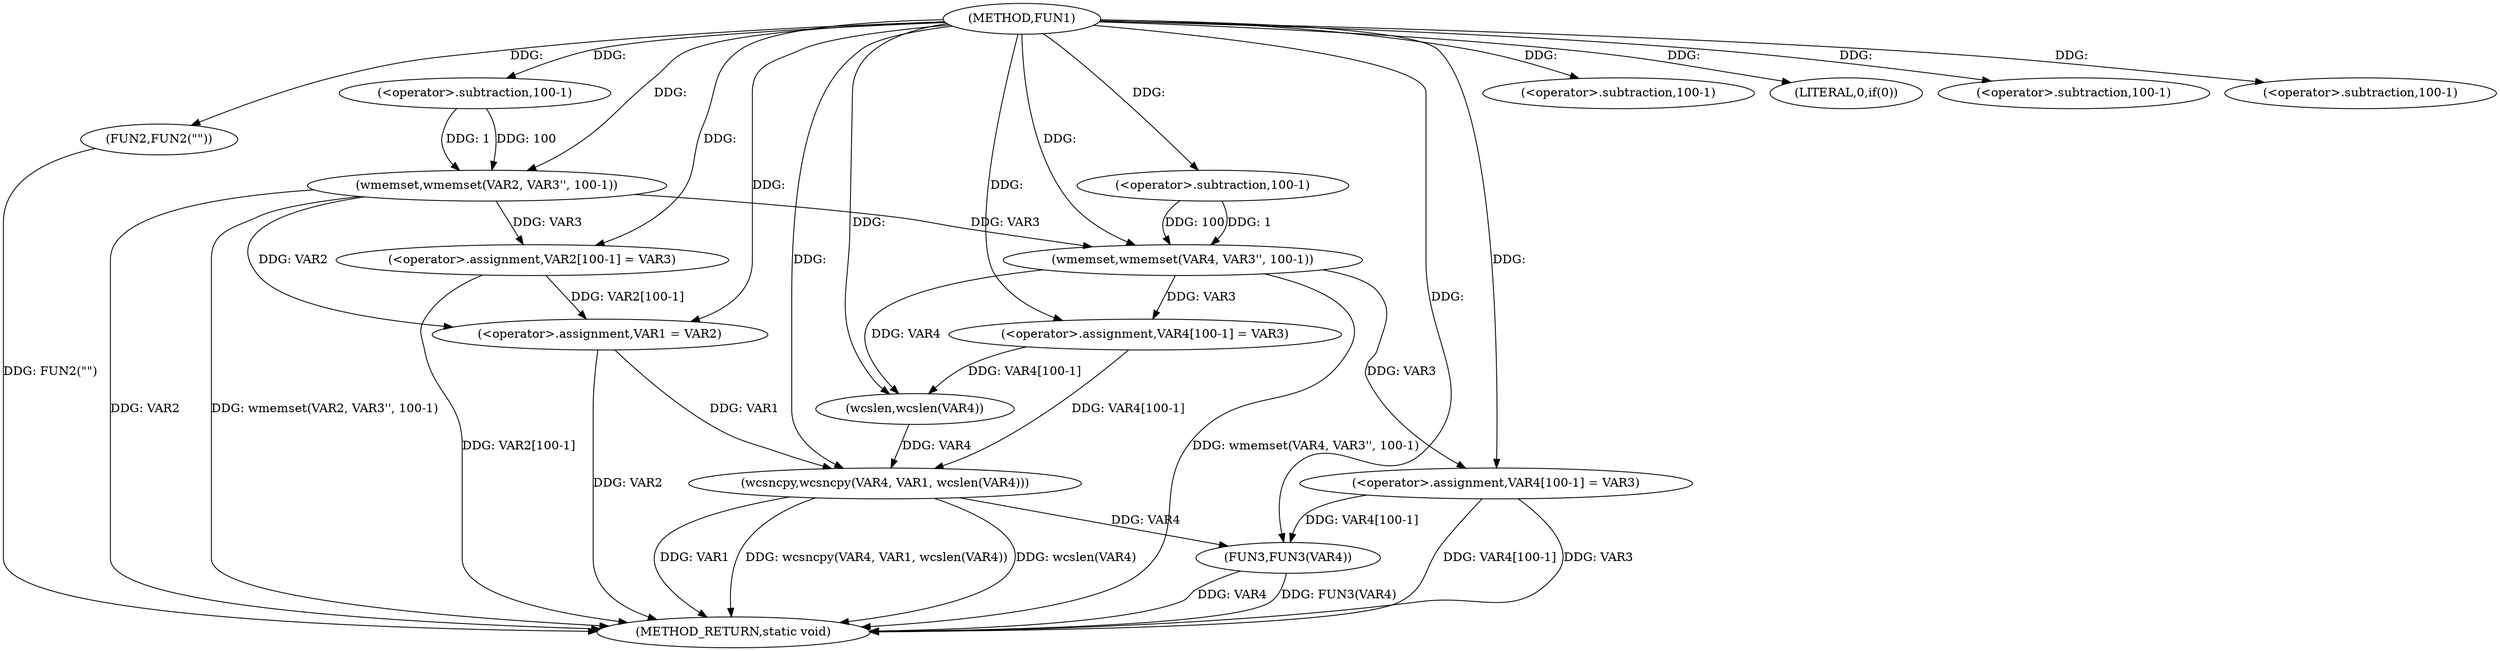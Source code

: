 digraph FUN1 {  
"1000100" [label = "(METHOD,FUN1)" ]
"1000156" [label = "(METHOD_RETURN,static void)" ]
"1000104" [label = "(wmemset,wmemset(VAR2, VAR3'', 100-1))" ]
"1000107" [label = "(<operator>.subtraction,100-1)" ]
"1000110" [label = "(<operator>.assignment,VAR2[100-1] = VAR3)" ]
"1000113" [label = "(<operator>.subtraction,100-1)" ]
"1000118" [label = "(LITERAL,0,if(0))" ]
"1000120" [label = "(FUN2,FUN2(\"\"))" ]
"1000124" [label = "(<operator>.assignment,VAR1 = VAR2)" ]
"1000129" [label = "(wmemset,wmemset(VAR4, VAR3'', 100-1))" ]
"1000132" [label = "(<operator>.subtraction,100-1)" ]
"1000135" [label = "(<operator>.assignment,VAR4[100-1] = VAR3)" ]
"1000138" [label = "(<operator>.subtraction,100-1)" ]
"1000142" [label = "(wcsncpy,wcsncpy(VAR4, VAR1, wcslen(VAR4)))" ]
"1000145" [label = "(wcslen,wcslen(VAR4))" ]
"1000147" [label = "(<operator>.assignment,VAR4[100-1] = VAR3)" ]
"1000150" [label = "(<operator>.subtraction,100-1)" ]
"1000154" [label = "(FUN3,FUN3(VAR4))" ]
  "1000124" -> "1000156"  [ label = "DDG: VAR2"] 
  "1000142" -> "1000156"  [ label = "DDG: wcsncpy(VAR4, VAR1, wcslen(VAR4))"] 
  "1000104" -> "1000156"  [ label = "DDG: wmemset(VAR2, VAR3'', 100-1)"] 
  "1000104" -> "1000156"  [ label = "DDG: VAR2"] 
  "1000147" -> "1000156"  [ label = "DDG: VAR4[100-1]"] 
  "1000147" -> "1000156"  [ label = "DDG: VAR3"] 
  "1000154" -> "1000156"  [ label = "DDG: FUN3(VAR4)"] 
  "1000142" -> "1000156"  [ label = "DDG: wcslen(VAR4)"] 
  "1000129" -> "1000156"  [ label = "DDG: wmemset(VAR4, VAR3'', 100-1)"] 
  "1000154" -> "1000156"  [ label = "DDG: VAR4"] 
  "1000142" -> "1000156"  [ label = "DDG: VAR1"] 
  "1000120" -> "1000156"  [ label = "DDG: FUN2(\"\")"] 
  "1000110" -> "1000156"  [ label = "DDG: VAR2[100-1]"] 
  "1000100" -> "1000104"  [ label = "DDG: "] 
  "1000107" -> "1000104"  [ label = "DDG: 100"] 
  "1000107" -> "1000104"  [ label = "DDG: 1"] 
  "1000100" -> "1000107"  [ label = "DDG: "] 
  "1000104" -> "1000110"  [ label = "DDG: VAR3"] 
  "1000100" -> "1000110"  [ label = "DDG: "] 
  "1000100" -> "1000113"  [ label = "DDG: "] 
  "1000100" -> "1000118"  [ label = "DDG: "] 
  "1000100" -> "1000120"  [ label = "DDG: "] 
  "1000104" -> "1000124"  [ label = "DDG: VAR2"] 
  "1000110" -> "1000124"  [ label = "DDG: VAR2[100-1]"] 
  "1000100" -> "1000124"  [ label = "DDG: "] 
  "1000100" -> "1000129"  [ label = "DDG: "] 
  "1000104" -> "1000129"  [ label = "DDG: VAR3"] 
  "1000132" -> "1000129"  [ label = "DDG: 100"] 
  "1000132" -> "1000129"  [ label = "DDG: 1"] 
  "1000100" -> "1000132"  [ label = "DDG: "] 
  "1000129" -> "1000135"  [ label = "DDG: VAR3"] 
  "1000100" -> "1000135"  [ label = "DDG: "] 
  "1000100" -> "1000138"  [ label = "DDG: "] 
  "1000135" -> "1000142"  [ label = "DDG: VAR4[100-1]"] 
  "1000145" -> "1000142"  [ label = "DDG: VAR4"] 
  "1000100" -> "1000142"  [ label = "DDG: "] 
  "1000124" -> "1000142"  [ label = "DDG: VAR1"] 
  "1000129" -> "1000145"  [ label = "DDG: VAR4"] 
  "1000135" -> "1000145"  [ label = "DDG: VAR4[100-1]"] 
  "1000100" -> "1000145"  [ label = "DDG: "] 
  "1000100" -> "1000147"  [ label = "DDG: "] 
  "1000129" -> "1000147"  [ label = "DDG: VAR3"] 
  "1000100" -> "1000150"  [ label = "DDG: "] 
  "1000147" -> "1000154"  [ label = "DDG: VAR4[100-1]"] 
  "1000142" -> "1000154"  [ label = "DDG: VAR4"] 
  "1000100" -> "1000154"  [ label = "DDG: "] 
}
